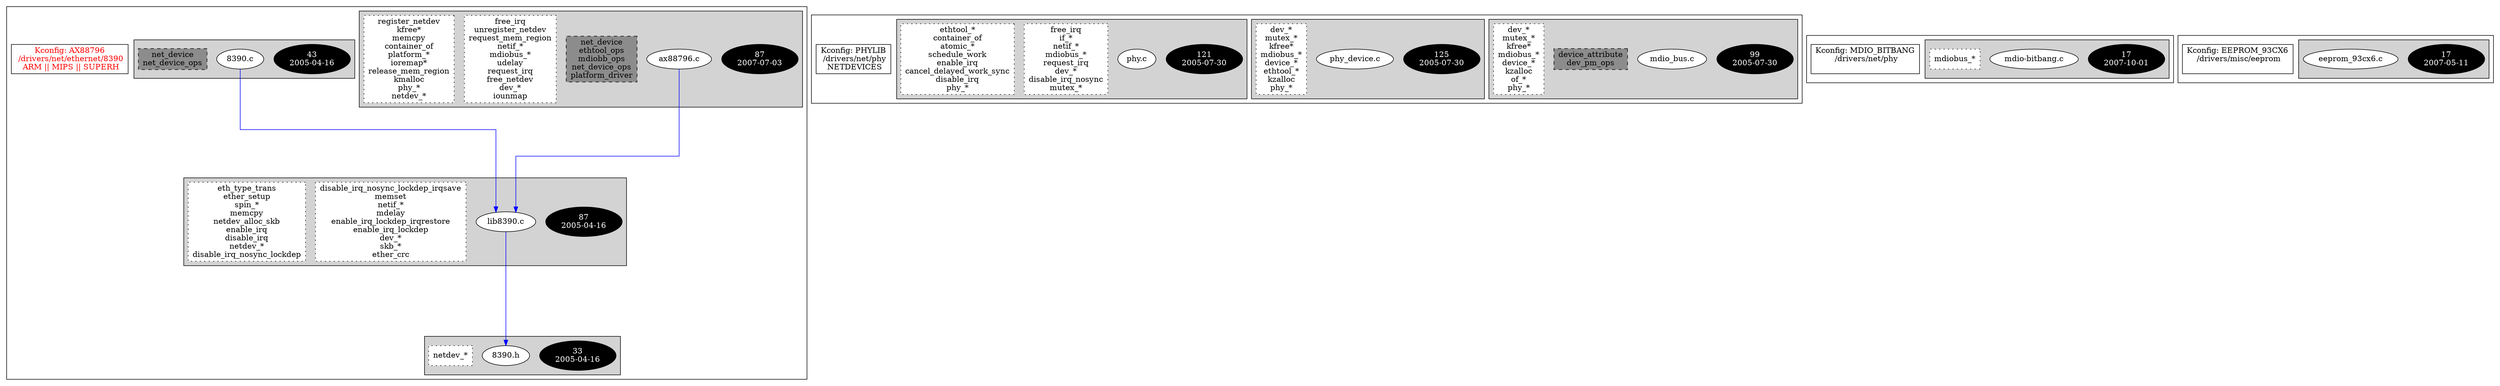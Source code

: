 digraph Driver {
	ranksep=2;
	splines=ortho;
	//Symbol: AX88796
	subgraph "cluster_AX88796"{
		subgraph "cluster_ax88796.c" {
			style=filled
			"commit_ax88796.c" [style=filled, fillcolor=black, fontcolor=white, label="87\n2007-07-03"];
			"ax88796.c" [style=filled, fillcolor=white, fontcolor=black, label="ax88796.c\n"];
			"structs-ax88796.c" [style="filled,dashed" shape=box, fillcolor=grey55, fontcolor=black, label="net_device\nethtool_ops\nmdiobb_ops\nnet_device_ops\nplatform_driver\n"];
			"funccall2-ax88796.c" [style="filled,dotted" shape=box, fillcolor=white, fontcolor=black, label="free_irq\nunregister_netdev\nrequest_mem_region\nnetif_*\nmdiobus_*\nudelay\nrequest_irq\nfree_netdev\ndev_*\niounmap\n"];
			"funccall1-ax88796.c" [style="filled,dotted" shape=box, fillcolor=white, fontcolor=black, label="register_netdev\nkfree*\nmemcpy\ncontainer_of\nplatform_*\nioremap*\nrelease_mem_region\nkmalloc\nphy_*\nnetdev_*\n"];
		}
		subgraph "cluster_lib8390.c" {
			style=filled
			"commit_lib8390.c" [style=filled, fillcolor=black, fontcolor=white, label="87\n2005-04-16"];
			"lib8390.c" [style=filled, fillcolor=white, fontcolor=black, label="lib8390.c\n"];
			"funccall2-lib8390.c" [style="filled,dotted" shape=box, fillcolor=white, fontcolor=black, label="disable_irq_nosync_lockdep_irqsave\nmemset\nnetif_*\nmdelay\nenable_irq_lockdep_irqrestore\nenable_irq_lockdep\ndev_*\nskb_*\nether_crc\n"];
			"funccall1-lib8390.c" [style="filled,dotted" shape=box, fillcolor=white, fontcolor=black, label="eth_type_trans\nether_setup\nspin_*\nmemcpy\nnetdev_alloc_skb\nenable_irq\ndisable_irq\nnetdev_*\ndisable_irq_nosync_lockdep\n"];
		}
		subgraph "cluster_8390.h" {
			style=filled
			"commit_8390.h" [style=filled, fillcolor=black, fontcolor=white, label="33\n2005-04-16"];
			"8390.h" [style=filled, fillcolor=white, fontcolor=black, label="8390.h\n"];
			"funccall0-8390.h" [style="filled,dotted" shape=box, fillcolor=white, fontcolor=black, label="netdev_*\n"];
		}
		subgraph "cluster_8390.c" {
			style=filled
			"commit_8390.c" [style=filled, fillcolor=black, fontcolor=white, label="43\n2005-04-16"];
			"8390.c" [style=filled, fillcolor=white, fontcolor=black, label="8390.c\n"];
			"structs-8390.c" [style="filled,dashed" shape=box, fillcolor=grey55, fontcolor=black, label="net_device\nnet_device_ops\n"];
		}
		"K:AX88796" [label="Kconfig: AX88796\n /drivers/net/ethernet/8390\n  ARM || MIPS || SUPERH ", shape=box, fontcolor=red];
	}
	//Symbol: PHYLIB
	subgraph "cluster_PHYLIB"{
		subgraph "cluster_mdio_bus.c" {
			style=filled
			"commit_mdio_bus.c" [style=filled, fillcolor=black, fontcolor=white, label="99\n2005-07-30"];
			"mdio_bus.c" [style=filled, fillcolor=white, fontcolor=black, label="mdio_bus.c\n"];
			"structs-mdio_bus.c" [style="filled,dashed" shape=box, fillcolor=grey55, fontcolor=black, label="device_attribute\ndev_pm_ops\n"];
			"funccall0-mdio_bus.c" [style="filled,dotted" shape=box, fillcolor=white, fontcolor=black, label="dev_*\nmutex_*\nkfree*\nmdiobus_*\ndevice_*\nkzalloc\nof_*\nphy_*\n"];
		}
		subgraph "cluster_phy_device.c" {
			style=filled
			"commit_phy_device.c" [style=filled, fillcolor=black, fontcolor=white, label="125\n2005-07-30"];
			"phy_device.c" [style=filled, fillcolor=white, fontcolor=black, label="phy_device.c\n"];
			"funccall0-phy_device.c" [style="filled,dotted" shape=box, fillcolor=white, fontcolor=black, label="dev_*\nmutex_*\nkfree*\nmdiobus_*\ndevice_*\nethtool_*\nkzalloc\nphy_*\n"];
		}
		subgraph "cluster_phy.c" {
			style=filled
			"commit_phy.c" [style=filled, fillcolor=black, fontcolor=white, label="121\n2005-07-30"];
			"phy.c" [style=filled, fillcolor=white, fontcolor=black, label="phy.c\n"];
			"funccall2-phy.c" [style="filled,dotted" shape=box, fillcolor=white, fontcolor=black, label="free_irq\nif_*\nnetif_*\nmdiobus_*\nrequest_irq\ndev_*\ndisable_irq_nosync\nmutex_*\n"];
			"funccall1-phy.c" [style="filled,dotted" shape=box, fillcolor=white, fontcolor=black, label="ethtool_*\ncontainer_of\natomic_*\nschedule_work\nenable_irq\ncancel_delayed_work_sync\ndisable_irq\nphy_*\n"];
		}
		"K:PHYLIB" [label="Kconfig: PHYLIB\n /drivers/net/phy\n  NETDEVICES ", shape=box];
	}
	//Symbol: MDIO_BITBANG
	subgraph "cluster_MDIO_BITBANG"{
		subgraph "cluster_mdio-bitbang.c" {
			style=filled
			"commit_mdio-bitbang.c" [style=filled, fillcolor=black, fontcolor=white, label="17\n2007-10-01"];
			"mdio-bitbang.c" [style=filled, fillcolor=white, fontcolor=black, label="mdio-bitbang.c\n"];
			"funccall0-mdio-bitbang.c" [style="filled,dotted" shape=box, fillcolor=white, fontcolor=black, label="mdiobus_*\n"];
		}
		"K:MDIO_BITBANG" [label="Kconfig: MDIO_BITBANG\n /drivers/net/phy\n ", shape=box];
	}
	//Symbol: EEPROM_93CX6
	subgraph "cluster_EEPROM_93CX6"{
		subgraph "cluster_eeprom_93cx6.c" {
			style=filled
			"commit_eeprom_93cx6.c" [style=filled, fillcolor=black, fontcolor=white, label="17\n2007-05-11"];
			"eeprom_93cx6.c" [style=filled, fillcolor=white, fontcolor=black, label="eeprom_93cx6.c\n"];
		}
		"K:EEPROM_93CX6" [label="Kconfig: EEPROM_93CX6\n /drivers/misc/eeprom\n ", shape=box];
	}
"ax88796.c" -> "lib8390.c"[color=blue];
"lib8390.c" -> "8390.h"[color=blue];
"8390.c" -> "lib8390.c"[color=blue];
}
